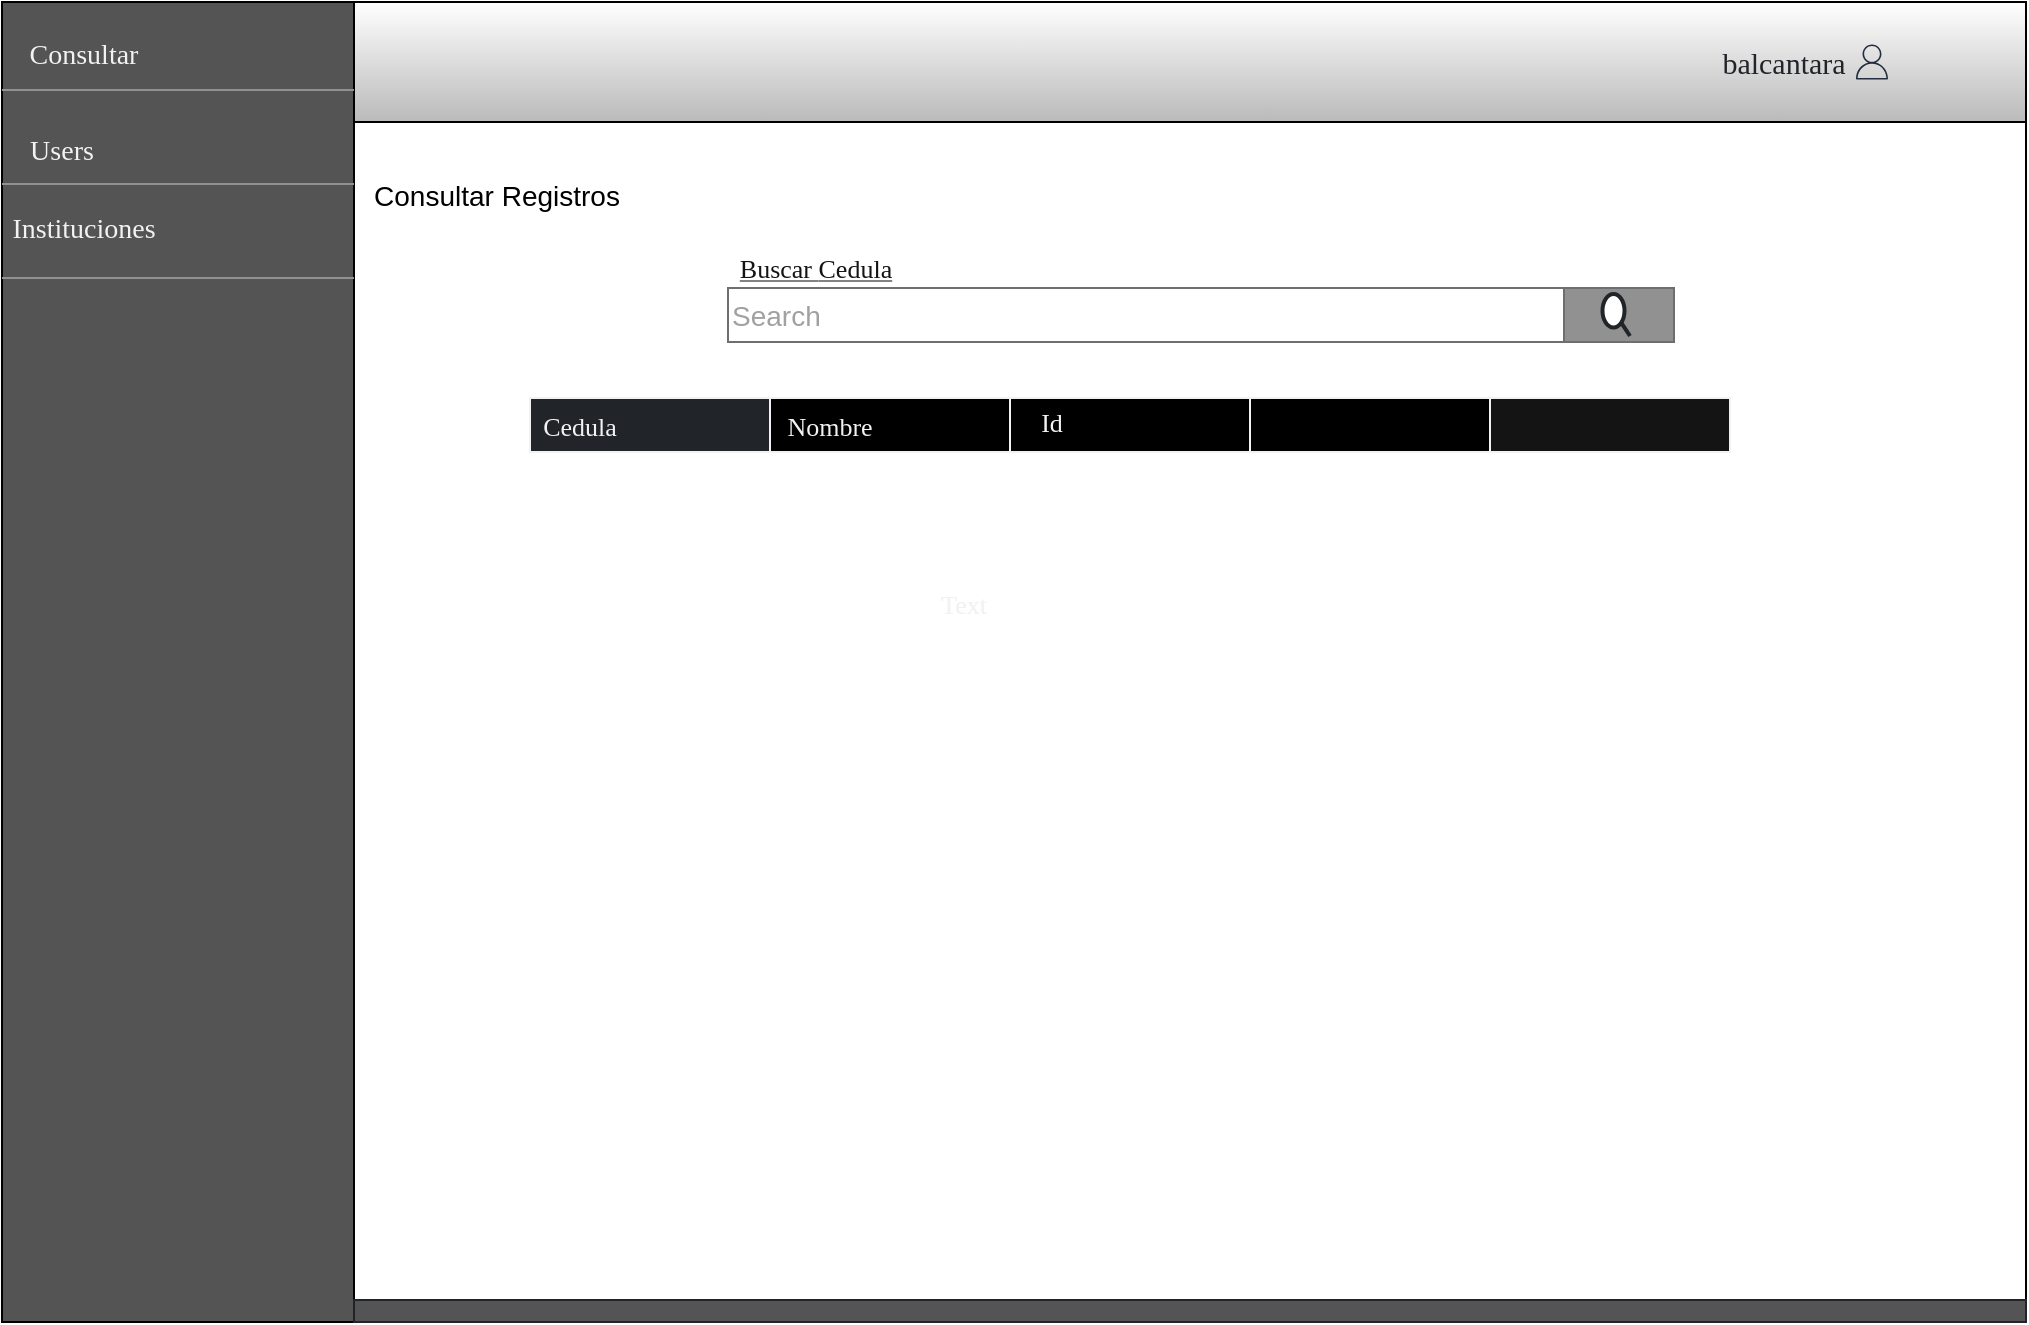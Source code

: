 <mxfile version="15.5.4" type="github">
  <diagram id="nnV6EA0MDo6wHBtzFhtK" name="Page-1">
    <mxGraphModel dx="1422" dy="794" grid="1" gridSize="11" guides="1" tooltips="1" connect="1" arrows="1" fold="1" page="1" pageScale="1" pageWidth="1400" pageHeight="850" math="0" shadow="0">
      <root>
        <mxCell id="0" />
        <mxCell id="1" parent="0" />
        <mxCell id="QFcDTs5_IMO44881ND-N-2" value="" style="rounded=0;whiteSpace=wrap;html=1;fillColor=#545454;fontColor=#212529;" vertex="1" parent="1">
          <mxGeometry width="176" height="660" as="geometry" />
        </mxCell>
        <mxCell id="QFcDTs5_IMO44881ND-N-3" value="" style="rounded=0;whiteSpace=wrap;html=1;fontColor=#B5B5B5;labelBackgroundColor=#A3A3A3;" vertex="1" parent="1">
          <mxGeometry x="176" width="836" height="660" as="geometry" />
        </mxCell>
        <mxCell id="QFcDTs5_IMO44881ND-N-33" value="" style="rounded=0;whiteSpace=wrap;html=1;fontSize=15;fontColor=#D6D6D6;fillColor=#FFFFFF;labelBackgroundColor=#A6A6A6;verticalAlign=middle;shadow=0;gradientColor=#BABABA;" vertex="1" parent="1">
          <mxGeometry x="176" width="836" height="60" as="geometry" />
        </mxCell>
        <mxCell id="QFcDTs5_IMO44881ND-N-43" value="" style="sketch=0;outlineConnect=0;fontColor=#232F3E;gradientColor=none;strokeColor=#232F3E;fillColor=none;dashed=0;verticalLabelPosition=bottom;verticalAlign=top;align=center;html=1;fontSize=12;fontStyle=0;aspect=fixed;shape=mxgraph.aws4.resourceIcon;resIcon=mxgraph.aws4.user;" vertex="1" parent="1">
          <mxGeometry x="924" y="19" width="22" height="22" as="geometry" />
        </mxCell>
        <mxCell id="QFcDTs5_IMO44881ND-N-44" value="balcantara" style="text;html=1;strokeColor=none;fillColor=none;align=center;verticalAlign=middle;whiteSpace=wrap;rounded=0;fontSize=15;fontColor=#212529;fontFamily=Times New Roman;" vertex="1" parent="1">
          <mxGeometry x="858" y="15.5" width="66" height="29" as="geometry" />
        </mxCell>
        <mxCell id="QFcDTs5_IMO44881ND-N-46" value="Search" style="rounded=0;whiteSpace=wrap;html=1;fontSize=14;fontColor=#A1A1A1;strokeColor=#6E6E6E;fillColor=#FFFFFF;labelPosition=center;verticalLabelPosition=middle;align=left;verticalAlign=middle;" vertex="1" parent="1">
          <mxGeometry x="363" y="143" width="418" height="27" as="geometry" />
        </mxCell>
        <mxCell id="QFcDTs5_IMO44881ND-N-47" value="" style="rounded=0;whiteSpace=wrap;html=1;fontSize=14;fontColor=#212529;strokeColor=#6E6E6E;fillColor=#919191;" vertex="1" parent="1">
          <mxGeometry x="781" y="143" width="55" height="27" as="geometry" />
        </mxCell>
        <mxCell id="QFcDTs5_IMO44881ND-N-45" value="" style="html=1;verticalLabelPosition=bottom;align=center;labelBackgroundColor=#ffffff;verticalAlign=top;strokeWidth=2;strokeColor=#212529;shadow=0;dashed=0;shape=mxgraph.ios7.icons.looking_glass;fontSize=14;fontColor=#212529;fillColor=#FFFFFF;" vertex="1" parent="1">
          <mxGeometry x="800.25" y="146" width="13.75" height="21" as="geometry" />
        </mxCell>
        <mxCell id="QFcDTs5_IMO44881ND-N-48" value="&lt;font color=&quot;#000000&quot;&gt;Consultar Registros&lt;/font&gt;" style="text;html=1;strokeColor=none;fillColor=none;align=center;verticalAlign=middle;whiteSpace=wrap;rounded=0;fontSize=14;fontColor=#A1A1A1;" vertex="1" parent="1">
          <mxGeometry x="176" y="77" width="143" height="39" as="geometry" />
        </mxCell>
        <mxCell id="QFcDTs5_IMO44881ND-N-49" value="" style="endArrow=none;html=1;rounded=0;fontSize=17;fontColor=#000000;strokeColor=#919191;fillColor=#C9C9C9;" edge="1" parent="1">
          <mxGeometry width="50" height="50" relative="1" as="geometry">
            <mxPoint y="44" as="sourcePoint" />
            <mxPoint x="176" y="44" as="targetPoint" />
          </mxGeometry>
        </mxCell>
        <mxCell id="QFcDTs5_IMO44881ND-N-50" value="" style="endArrow=none;html=1;rounded=0;fontSize=17;fontColor=#000000;strokeColor=#919191;fillColor=#C9C9C9;entryX=1;entryY=0.209;entryDx=0;entryDy=0;entryPerimeter=0;" edge="1" parent="1" target="QFcDTs5_IMO44881ND-N-2">
          <mxGeometry width="50" height="50" relative="1" as="geometry">
            <mxPoint y="138" as="sourcePoint" />
            <mxPoint x="50" y="88" as="targetPoint" />
          </mxGeometry>
        </mxCell>
        <mxCell id="QFcDTs5_IMO44881ND-N-51" value="" style="endArrow=none;html=1;rounded=0;fontSize=17;fontColor=#000000;strokeColor=#919191;fillColor=#C9C9C9;" edge="1" parent="1" target="QFcDTs5_IMO44881ND-N-2">
          <mxGeometry width="50" height="50" relative="1" as="geometry">
            <mxPoint y="91" as="sourcePoint" />
            <mxPoint x="50" y="41" as="targetPoint" />
            <Array as="points">
              <mxPoint x="176" y="91" />
            </Array>
          </mxGeometry>
        </mxCell>
        <mxCell id="QFcDTs5_IMO44881ND-N-52" value="&lt;font style=&quot;font-size: 14px&quot; face=&quot;Times New Roman&quot;&gt;Consultar&lt;/font&gt;" style="text;html=1;strokeColor=none;fillColor=none;align=center;verticalAlign=middle;whiteSpace=wrap;rounded=0;fontSize=17;fontColor=#F2F2F2;" vertex="1" parent="1">
          <mxGeometry x="11" y="11" width="60" height="30" as="geometry" />
        </mxCell>
        <mxCell id="QFcDTs5_IMO44881ND-N-53" value="Instituciones" style="text;html=1;strokeColor=none;fillColor=none;align=center;verticalAlign=middle;whiteSpace=wrap;rounded=0;fontFamily=Times New Roman;fontSize=14;fontColor=#F2F2F2;" vertex="1" parent="1">
          <mxGeometry x="11" y="99" width="60" height="30" as="geometry" />
        </mxCell>
        <mxCell id="QFcDTs5_IMO44881ND-N-54" value="Users" style="text;html=1;strokeColor=none;fillColor=none;align=center;verticalAlign=middle;whiteSpace=wrap;rounded=0;fontFamily=Times New Roman;fontSize=14;fontColor=#F2F2F2;" vertex="1" parent="1">
          <mxGeometry y="60" width="60" height="30" as="geometry" />
        </mxCell>
        <mxCell id="QFcDTs5_IMO44881ND-N-55" value="" style="shape=image;html=1;verticalAlign=top;verticalLabelPosition=bottom;labelBackgroundColor=#ffffff;imageAspect=0;aspect=fixed;image=https://cdn2.iconfinder.com/data/icons/essential-web-5/50/maximize-expand-large-extensive-increase-128.png;fontFamily=Times New Roman;fontSize=4;fontColor=#000000;strokeColor=#F2F2F2;fillColor=#919191;" vertex="1" parent="1">
          <mxGeometry x="957" y="22.75" width="14.5" height="14.5" as="geometry" />
        </mxCell>
        <mxCell id="QFcDTs5_IMO44881ND-N-59" value="" style="rounded=0;whiteSpace=wrap;html=1;fontFamily=Times New Roman;fontSize=4;fontColor=#828282;strokeColor=#212529;fillColor=#545454;align=left;" vertex="1" parent="1">
          <mxGeometry x="176" y="649" width="836" height="11" as="geometry" />
        </mxCell>
        <mxCell id="QFcDTs5_IMO44881ND-N-60" value="&lt;font style=&quot;font-size: 13px;&quot; color=&quot;#141414&quot;&gt;&lt;font style=&quot;font-size: 13px;&quot;&gt;Buscar &lt;/font&gt;Cedula&lt;/font&gt;" style="text;html=1;strokeColor=none;fillColor=none;align=center;verticalAlign=middle;whiteSpace=wrap;rounded=0;fontFamily=Times New Roman;fontSize=13;fontColor=#828282;fontStyle=4" vertex="1" parent="1">
          <mxGeometry x="341" y="116" width="132" height="33" as="geometry" />
        </mxCell>
        <mxCell id="QFcDTs5_IMO44881ND-N-68" value="" style="rounded=0;whiteSpace=wrap;html=1;labelBackgroundColor=default;labelBorderColor=none;fontFamily=Times New Roman;fontSize=13;fontColor=#000000;strokeColor=#F2F2F2;fillColor=#212529;gradientColor=none;align=left;" vertex="1" parent="1">
          <mxGeometry x="264" y="198" width="120" height="27" as="geometry" />
        </mxCell>
        <mxCell id="QFcDTs5_IMO44881ND-N-69" value="" style="rounded=0;whiteSpace=wrap;html=1;labelBackgroundColor=default;labelBorderColor=none;fontFamily=Times New Roman;fontSize=13;fontColor=default;strokeColor=#F2F2F2;fillColor=#000000;gradientColor=none;align=left;" vertex="1" parent="1">
          <mxGeometry x="384" y="198" width="120" height="27" as="geometry" />
        </mxCell>
        <mxCell id="QFcDTs5_IMO44881ND-N-70" value="" style="rounded=0;whiteSpace=wrap;html=1;labelBackgroundColor=default;labelBorderColor=none;fontFamily=Times New Roman;fontSize=13;fontColor=default;strokeColor=#F2F2F2;fillColor=#000000;gradientColor=none;align=left;" vertex="1" parent="1">
          <mxGeometry x="624" y="198" width="120" height="27" as="geometry" />
        </mxCell>
        <mxCell id="QFcDTs5_IMO44881ND-N-71" value="" style="rounded=0;whiteSpace=wrap;html=1;labelBackgroundColor=default;labelBorderColor=none;fontFamily=Times New Roman;fontSize=13;fontColor=default;strokeColor=#F2F2F2;fillColor=#141414;gradientColor=none;align=left;" vertex="1" parent="1">
          <mxGeometry x="744" y="198" width="120" height="27" as="geometry" />
        </mxCell>
        <mxCell id="QFcDTs5_IMO44881ND-N-72" value="" style="rounded=0;whiteSpace=wrap;html=1;labelBackgroundColor=default;labelBorderColor=none;fontFamily=Times New Roman;fontSize=13;fontColor=default;strokeColor=#F2F2F2;fillColor=#000000;gradientColor=none;align=left;" vertex="1" parent="1">
          <mxGeometry x="504" y="198" width="120" height="27" as="geometry" />
        </mxCell>
        <mxCell id="QFcDTs5_IMO44881ND-N-76" value="Cedula" style="text;html=1;strokeColor=none;fillColor=none;align=center;verticalAlign=middle;whiteSpace=wrap;rounded=0;labelBackgroundColor=none;labelBorderColor=none;fontFamily=Times New Roman;fontSize=13;fontColor=#F2F2F2;" vertex="1" parent="1">
          <mxGeometry x="259" y="196.5" width="60" height="30" as="geometry" />
        </mxCell>
        <mxCell id="QFcDTs5_IMO44881ND-N-77" value="Nombre" style="text;html=1;strokeColor=none;fillColor=none;align=center;verticalAlign=middle;whiteSpace=wrap;rounded=0;shadow=0;labelBackgroundColor=none;labelBorderColor=none;fontFamily=Times New Roman;fontSize=13;fontColor=#F2F2F2;" vertex="1" parent="1">
          <mxGeometry x="384" y="196.5" width="60" height="30" as="geometry" />
        </mxCell>
        <mxCell id="QFcDTs5_IMO44881ND-N-78" value="Id" style="text;html=1;strokeColor=none;fillColor=none;align=center;verticalAlign=middle;whiteSpace=wrap;rounded=0;shadow=0;labelBackgroundColor=none;labelBorderColor=none;fontFamily=Times New Roman;fontSize=13;fontColor=#F2F2F2;" vertex="1" parent="1">
          <mxGeometry x="495" y="195" width="60" height="30" as="geometry" />
        </mxCell>
        <mxCell id="QFcDTs5_IMO44881ND-N-79" value="Text" style="text;html=1;strokeColor=none;fillColor=none;align=center;verticalAlign=middle;whiteSpace=wrap;rounded=0;shadow=0;labelBackgroundColor=none;labelBorderColor=none;fontFamily=Times New Roman;fontSize=13;fontColor=#F2F2F2;" vertex="1" parent="1">
          <mxGeometry x="451" y="286" width="60" height="30" as="geometry" />
        </mxCell>
        <mxCell id="QFcDTs5_IMO44881ND-N-80" value="Text" style="text;html=1;strokeColor=none;fillColor=none;align=center;verticalAlign=middle;whiteSpace=wrap;rounded=0;shadow=0;labelBackgroundColor=none;labelBorderColor=none;fontFamily=Times New Roman;fontSize=13;fontColor=#F2F2F2;" vertex="1" parent="1">
          <mxGeometry x="451" y="286" width="60" height="30" as="geometry" />
        </mxCell>
        <mxCell id="QFcDTs5_IMO44881ND-N-81" value="" style="shape=image;html=1;verticalAlign=top;verticalLabelPosition=bottom;labelBackgroundColor=none;imageAspect=0;aspect=fixed;image=https://cdn4.iconfinder.com/data/icons/wirecons-free-vector-icons/32/menu-alt-128.png;shadow=0;labelBorderColor=none;fontFamily=Times New Roman;fontSize=13;fontColor=#232F3E;strokeColor=#F2F2F2;fillColor=none;gradientColor=#BABABA;" vertex="1" parent="1">
          <mxGeometry x="191" y="18" width="26" height="26" as="geometry" />
        </mxCell>
        <mxCell id="QFcDTs5_IMO44881ND-N-83" value="" style="shape=image;html=1;verticalAlign=top;verticalLabelPosition=bottom;labelBackgroundColor=default;imageAspect=0;aspect=fixed;image=https://cdn3.iconfinder.com/data/icons/google-material-design-icons/48/ic_expand_more_48px-128.png;labelBorderColor=#000000;fontColor=#F2F2F2;strokeColor=#212529;fillColor=default;rotation=90;" vertex="1" parent="1">
          <mxGeometry x="148" y="16" width="28" height="28" as="geometry" />
        </mxCell>
      </root>
    </mxGraphModel>
  </diagram>
</mxfile>
